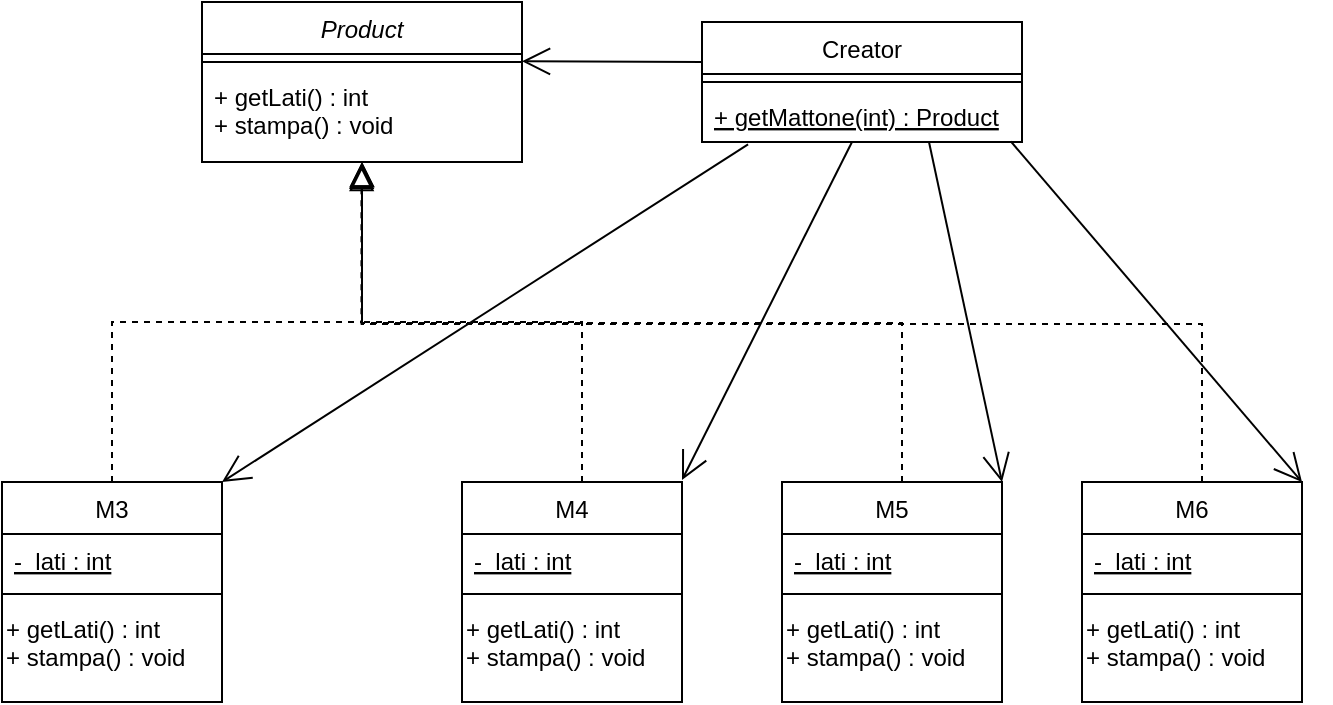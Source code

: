 <mxfile version="20.8.20" type="device"><diagram id="C5RBs43oDa-KdzZeNtuy" name="Page-1"><mxGraphModel dx="1035" dy="532" grid="1" gridSize="10" guides="1" tooltips="1" connect="1" arrows="1" fold="1" page="1" pageScale="1" pageWidth="827" pageHeight="1169" math="0" shadow="0"><root><mxCell id="WIyWlLk6GJQsqaUBKTNV-0"/><mxCell id="WIyWlLk6GJQsqaUBKTNV-1" parent="WIyWlLk6GJQsqaUBKTNV-0"/><mxCell id="zkfFHV4jXpPFQw0GAbJ--0" value="Product" style="swimlane;fontStyle=2;align=center;verticalAlign=top;childLayout=stackLayout;horizontal=1;startSize=26;horizontalStack=0;resizeParent=1;resizeLast=0;collapsible=1;marginBottom=0;rounded=0;shadow=0;strokeWidth=1;" parent="WIyWlLk6GJQsqaUBKTNV-1" vertex="1"><mxGeometry x="220" y="120" width="160" height="80" as="geometry"><mxRectangle x="230" y="140" width="160" height="26" as="alternateBounds"/></mxGeometry></mxCell><mxCell id="zkfFHV4jXpPFQw0GAbJ--4" value="" style="line;html=1;strokeWidth=1;align=left;verticalAlign=middle;spacingTop=-1;spacingLeft=3;spacingRight=3;rotatable=0;labelPosition=right;points=[];portConstraint=eastwest;" parent="zkfFHV4jXpPFQw0GAbJ--0" vertex="1"><mxGeometry y="26" width="160" height="8" as="geometry"/></mxCell><mxCell id="zkfFHV4jXpPFQw0GAbJ--5" value="+ getLati() : int&#10;+ stampa() : void" style="text;align=left;verticalAlign=top;spacingLeft=4;spacingRight=4;overflow=hidden;rotatable=0;points=[[0,0.5],[1,0.5]];portConstraint=eastwest;" parent="zkfFHV4jXpPFQw0GAbJ--0" vertex="1"><mxGeometry y="34" width="160" height="46" as="geometry"/></mxCell><mxCell id="zkfFHV4jXpPFQw0GAbJ--6" value="M3" style="swimlane;fontStyle=0;align=center;verticalAlign=top;childLayout=stackLayout;horizontal=1;startSize=26;horizontalStack=0;resizeParent=1;resizeLast=0;collapsible=1;marginBottom=0;rounded=0;shadow=0;strokeWidth=1;" parent="WIyWlLk6GJQsqaUBKTNV-1" vertex="1"><mxGeometry x="120" y="360" width="110" height="110" as="geometry"><mxRectangle x="130" y="380" width="160" height="26" as="alternateBounds"/></mxGeometry></mxCell><mxCell id="zkfFHV4jXpPFQw0GAbJ--8" value="-  lati : int" style="text;align=left;verticalAlign=top;spacingLeft=4;spacingRight=4;overflow=hidden;rotatable=0;points=[[0,0.5],[1,0.5]];portConstraint=eastwest;rounded=0;shadow=0;html=0;fontStyle=4" parent="zkfFHV4jXpPFQw0GAbJ--6" vertex="1"><mxGeometry y="26" width="110" height="26" as="geometry"/></mxCell><mxCell id="zkfFHV4jXpPFQw0GAbJ--9" value="" style="line;html=1;strokeWidth=1;align=left;verticalAlign=middle;spacingTop=-1;spacingLeft=3;spacingRight=3;rotatable=0;labelPosition=right;points=[];portConstraint=eastwest;" parent="zkfFHV4jXpPFQw0GAbJ--6" vertex="1"><mxGeometry y="52" width="110" height="8" as="geometry"/></mxCell><mxCell id="Hpu9swMVYJAIPKb-wicX-0" value="+ getLati() : int&#13;&#10;+ stampa() : void" style="text;whiteSpace=wrap;html=1;" vertex="1" parent="zkfFHV4jXpPFQw0GAbJ--6"><mxGeometry y="60" width="110" height="50" as="geometry"/></mxCell><mxCell id="zkfFHV4jXpPFQw0GAbJ--12" value="" style="endArrow=block;endSize=10;endFill=0;shadow=0;strokeWidth=1;rounded=0;edgeStyle=elbowEdgeStyle;elbow=vertical;dashed=1;" parent="WIyWlLk6GJQsqaUBKTNV-1" source="zkfFHV4jXpPFQw0GAbJ--6" target="zkfFHV4jXpPFQw0GAbJ--0" edge="1"><mxGeometry width="160" relative="1" as="geometry"><mxPoint x="200" y="203" as="sourcePoint"/><mxPoint x="200" y="203" as="targetPoint"/></mxGeometry></mxCell><mxCell id="zkfFHV4jXpPFQw0GAbJ--16" value="" style="endArrow=block;endSize=10;endFill=0;shadow=0;strokeWidth=1;rounded=0;edgeStyle=elbowEdgeStyle;elbow=vertical;dashed=1;" parent="WIyWlLk6GJQsqaUBKTNV-1" edge="1"><mxGeometry width="160" relative="1" as="geometry"><mxPoint x="410" y="360" as="sourcePoint"/><mxPoint x="300" y="200" as="targetPoint"/></mxGeometry></mxCell><mxCell id="zkfFHV4jXpPFQw0GAbJ--17" value="Creator" style="swimlane;fontStyle=0;align=center;verticalAlign=top;childLayout=stackLayout;horizontal=1;startSize=26;horizontalStack=0;resizeParent=1;resizeLast=0;collapsible=1;marginBottom=0;rounded=0;shadow=0;strokeWidth=1;" parent="WIyWlLk6GJQsqaUBKTNV-1" vertex="1"><mxGeometry x="470" y="130" width="160" height="60" as="geometry"><mxRectangle x="550" y="140" width="160" height="26" as="alternateBounds"/></mxGeometry></mxCell><mxCell id="zkfFHV4jXpPFQw0GAbJ--23" value="" style="line;html=1;strokeWidth=1;align=left;verticalAlign=middle;spacingTop=-1;spacingLeft=3;spacingRight=3;rotatable=0;labelPosition=right;points=[];portConstraint=eastwest;" parent="zkfFHV4jXpPFQw0GAbJ--17" vertex="1"><mxGeometry y="26" width="160" height="8" as="geometry"/></mxCell><mxCell id="zkfFHV4jXpPFQw0GAbJ--25" value="+ getMattone(int) : Product" style="text;align=left;verticalAlign=top;spacingLeft=4;spacingRight=4;overflow=hidden;rotatable=0;points=[[0,0.5],[1,0.5]];portConstraint=eastwest;fontStyle=4" parent="zkfFHV4jXpPFQw0GAbJ--17" vertex="1"><mxGeometry y="34" width="160" height="26" as="geometry"/></mxCell><mxCell id="Hpu9swMVYJAIPKb-wicX-1" value="M4" style="swimlane;fontStyle=0;align=center;verticalAlign=top;childLayout=stackLayout;horizontal=1;startSize=26;horizontalStack=0;resizeParent=1;resizeLast=0;collapsible=1;marginBottom=0;rounded=0;shadow=0;strokeWidth=1;" vertex="1" parent="WIyWlLk6GJQsqaUBKTNV-1"><mxGeometry x="350" y="360" width="110" height="110" as="geometry"><mxRectangle x="130" y="380" width="160" height="26" as="alternateBounds"/></mxGeometry></mxCell><mxCell id="Hpu9swMVYJAIPKb-wicX-2" value="-  lati : int" style="text;align=left;verticalAlign=top;spacingLeft=4;spacingRight=4;overflow=hidden;rotatable=0;points=[[0,0.5],[1,0.5]];portConstraint=eastwest;rounded=0;shadow=0;html=0;fontStyle=4" vertex="1" parent="Hpu9swMVYJAIPKb-wicX-1"><mxGeometry y="26" width="110" height="26" as="geometry"/></mxCell><mxCell id="Hpu9swMVYJAIPKb-wicX-3" value="" style="line;html=1;strokeWidth=1;align=left;verticalAlign=middle;spacingTop=-1;spacingLeft=3;spacingRight=3;rotatable=0;labelPosition=right;points=[];portConstraint=eastwest;" vertex="1" parent="Hpu9swMVYJAIPKb-wicX-1"><mxGeometry y="52" width="110" height="8" as="geometry"/></mxCell><mxCell id="Hpu9swMVYJAIPKb-wicX-4" value="+ getLati() : int&#13;&#10;+ stampa() : void" style="text;whiteSpace=wrap;html=1;" vertex="1" parent="Hpu9swMVYJAIPKb-wicX-1"><mxGeometry y="60" width="110" height="50" as="geometry"/></mxCell><mxCell id="Hpu9swMVYJAIPKb-wicX-12" value="" style="endArrow=open;endFill=1;endSize=12;html=1;rounded=0;" edge="1" parent="WIyWlLk6GJQsqaUBKTNV-1"><mxGeometry width="160" relative="1" as="geometry"><mxPoint x="470" y="150" as="sourcePoint"/><mxPoint x="380" y="149.63" as="targetPoint"/></mxGeometry></mxCell><mxCell id="Hpu9swMVYJAIPKb-wicX-13" value="" style="endArrow=block;endSize=10;endFill=0;shadow=0;strokeWidth=1;rounded=0;edgeStyle=elbowEdgeStyle;elbow=vertical;dashed=1;entryX=0.499;entryY=1.019;entryDx=0;entryDy=0;entryPerimeter=0;" edge="1" parent="WIyWlLk6GJQsqaUBKTNV-1" target="zkfFHV4jXpPFQw0GAbJ--5"><mxGeometry width="160" relative="1" as="geometry"><mxPoint x="570" y="360" as="sourcePoint"/><mxPoint x="460" y="200" as="targetPoint"/></mxGeometry></mxCell><mxCell id="Hpu9swMVYJAIPKb-wicX-14" value="M5" style="swimlane;fontStyle=0;align=center;verticalAlign=top;childLayout=stackLayout;horizontal=1;startSize=26;horizontalStack=0;resizeParent=1;resizeLast=0;collapsible=1;marginBottom=0;rounded=0;shadow=0;strokeWidth=1;" vertex="1" parent="WIyWlLk6GJQsqaUBKTNV-1"><mxGeometry x="510" y="360" width="110" height="110" as="geometry"><mxRectangle x="130" y="380" width="160" height="26" as="alternateBounds"/></mxGeometry></mxCell><mxCell id="Hpu9swMVYJAIPKb-wicX-15" value="-  lati : int" style="text;align=left;verticalAlign=top;spacingLeft=4;spacingRight=4;overflow=hidden;rotatable=0;points=[[0,0.5],[1,0.5]];portConstraint=eastwest;rounded=0;shadow=0;html=0;fontStyle=4" vertex="1" parent="Hpu9swMVYJAIPKb-wicX-14"><mxGeometry y="26" width="110" height="26" as="geometry"/></mxCell><mxCell id="Hpu9swMVYJAIPKb-wicX-16" value="" style="line;html=1;strokeWidth=1;align=left;verticalAlign=middle;spacingTop=-1;spacingLeft=3;spacingRight=3;rotatable=0;labelPosition=right;points=[];portConstraint=eastwest;" vertex="1" parent="Hpu9swMVYJAIPKb-wicX-14"><mxGeometry y="52" width="110" height="8" as="geometry"/></mxCell><mxCell id="Hpu9swMVYJAIPKb-wicX-17" value="+ getLati() : int&#13;&#10;+ stampa() : void" style="text;whiteSpace=wrap;html=1;" vertex="1" parent="Hpu9swMVYJAIPKb-wicX-14"><mxGeometry y="60" width="110" height="50" as="geometry"/></mxCell><mxCell id="Hpu9swMVYJAIPKb-wicX-18" value="" style="endArrow=block;endSize=10;endFill=0;shadow=0;strokeWidth=1;rounded=0;edgeStyle=elbowEdgeStyle;elbow=vertical;dashed=1;entryX=0.499;entryY=1.043;entryDx=0;entryDy=0;entryPerimeter=0;" edge="1" parent="WIyWlLk6GJQsqaUBKTNV-1" target="zkfFHV4jXpPFQw0GAbJ--5"><mxGeometry width="160" relative="1" as="geometry"><mxPoint x="720" y="360" as="sourcePoint"/><mxPoint x="610" y="200" as="targetPoint"/></mxGeometry></mxCell><mxCell id="Hpu9swMVYJAIPKb-wicX-19" value="M6" style="swimlane;fontStyle=0;align=center;verticalAlign=top;childLayout=stackLayout;horizontal=1;startSize=26;horizontalStack=0;resizeParent=1;resizeLast=0;collapsible=1;marginBottom=0;rounded=0;shadow=0;strokeWidth=1;" vertex="1" parent="WIyWlLk6GJQsqaUBKTNV-1"><mxGeometry x="660" y="360" width="110" height="110" as="geometry"><mxRectangle x="130" y="380" width="160" height="26" as="alternateBounds"/></mxGeometry></mxCell><mxCell id="Hpu9swMVYJAIPKb-wicX-20" value="-  lati : int" style="text;align=left;verticalAlign=top;spacingLeft=4;spacingRight=4;overflow=hidden;rotatable=0;points=[[0,0.5],[1,0.5]];portConstraint=eastwest;rounded=0;shadow=0;html=0;fontStyle=4" vertex="1" parent="Hpu9swMVYJAIPKb-wicX-19"><mxGeometry y="26" width="110" height="26" as="geometry"/></mxCell><mxCell id="Hpu9swMVYJAIPKb-wicX-21" value="" style="line;html=1;strokeWidth=1;align=left;verticalAlign=middle;spacingTop=-1;spacingLeft=3;spacingRight=3;rotatable=0;labelPosition=right;points=[];portConstraint=eastwest;" vertex="1" parent="Hpu9swMVYJAIPKb-wicX-19"><mxGeometry y="52" width="110" height="8" as="geometry"/></mxCell><mxCell id="Hpu9swMVYJAIPKb-wicX-22" value="+ getLati() : int&#13;&#10;+ stampa() : void" style="text;whiteSpace=wrap;html=1;" vertex="1" parent="Hpu9swMVYJAIPKb-wicX-19"><mxGeometry y="60" width="110" height="50" as="geometry"/></mxCell><mxCell id="Hpu9swMVYJAIPKb-wicX-25" value="" style="endArrow=open;endFill=1;endSize=12;html=1;rounded=0;exitX=0.144;exitY=1.044;exitDx=0;exitDy=0;exitPerimeter=0;entryX=1;entryY=0;entryDx=0;entryDy=0;" edge="1" parent="WIyWlLk6GJQsqaUBKTNV-1" source="zkfFHV4jXpPFQw0GAbJ--25" target="zkfFHV4jXpPFQw0GAbJ--6"><mxGeometry width="160" relative="1" as="geometry"><mxPoint x="470" y="260" as="sourcePoint"/><mxPoint x="630" y="260" as="targetPoint"/></mxGeometry></mxCell><mxCell id="Hpu9swMVYJAIPKb-wicX-26" value="" style="endArrow=open;endFill=1;endSize=12;html=1;rounded=0;exitX=0.144;exitY=1.044;exitDx=0;exitDy=0;exitPerimeter=0;" edge="1" parent="WIyWlLk6GJQsqaUBKTNV-1"><mxGeometry width="160" relative="1" as="geometry"><mxPoint x="545" y="190" as="sourcePoint"/><mxPoint x="460" y="359" as="targetPoint"/></mxGeometry></mxCell><mxCell id="Hpu9swMVYJAIPKb-wicX-27" value="" style="endArrow=open;endFill=1;endSize=12;html=1;rounded=0;exitX=0.709;exitY=0.991;exitDx=0;exitDy=0;exitPerimeter=0;entryX=1;entryY=0;entryDx=0;entryDy=0;" edge="1" parent="WIyWlLk6GJQsqaUBKTNV-1" source="zkfFHV4jXpPFQw0GAbJ--25" target="Hpu9swMVYJAIPKb-wicX-14"><mxGeometry width="160" relative="1" as="geometry"><mxPoint x="753" y="180" as="sourcePoint"/><mxPoint x="490" y="349" as="targetPoint"/></mxGeometry></mxCell><mxCell id="Hpu9swMVYJAIPKb-wicX-28" value="" style="endArrow=open;endFill=1;endSize=12;html=1;rounded=0;exitX=0.965;exitY=0.989;exitDx=0;exitDy=0;exitPerimeter=0;entryX=1;entryY=0;entryDx=0;entryDy=0;" edge="1" parent="WIyWlLk6GJQsqaUBKTNV-1" source="zkfFHV4jXpPFQw0GAbJ--25" target="Hpu9swMVYJAIPKb-wicX-19"><mxGeometry width="160" relative="1" as="geometry"><mxPoint x="973" y="170" as="sourcePoint"/><mxPoint x="710" y="339" as="targetPoint"/></mxGeometry></mxCell></root></mxGraphModel></diagram></mxfile>